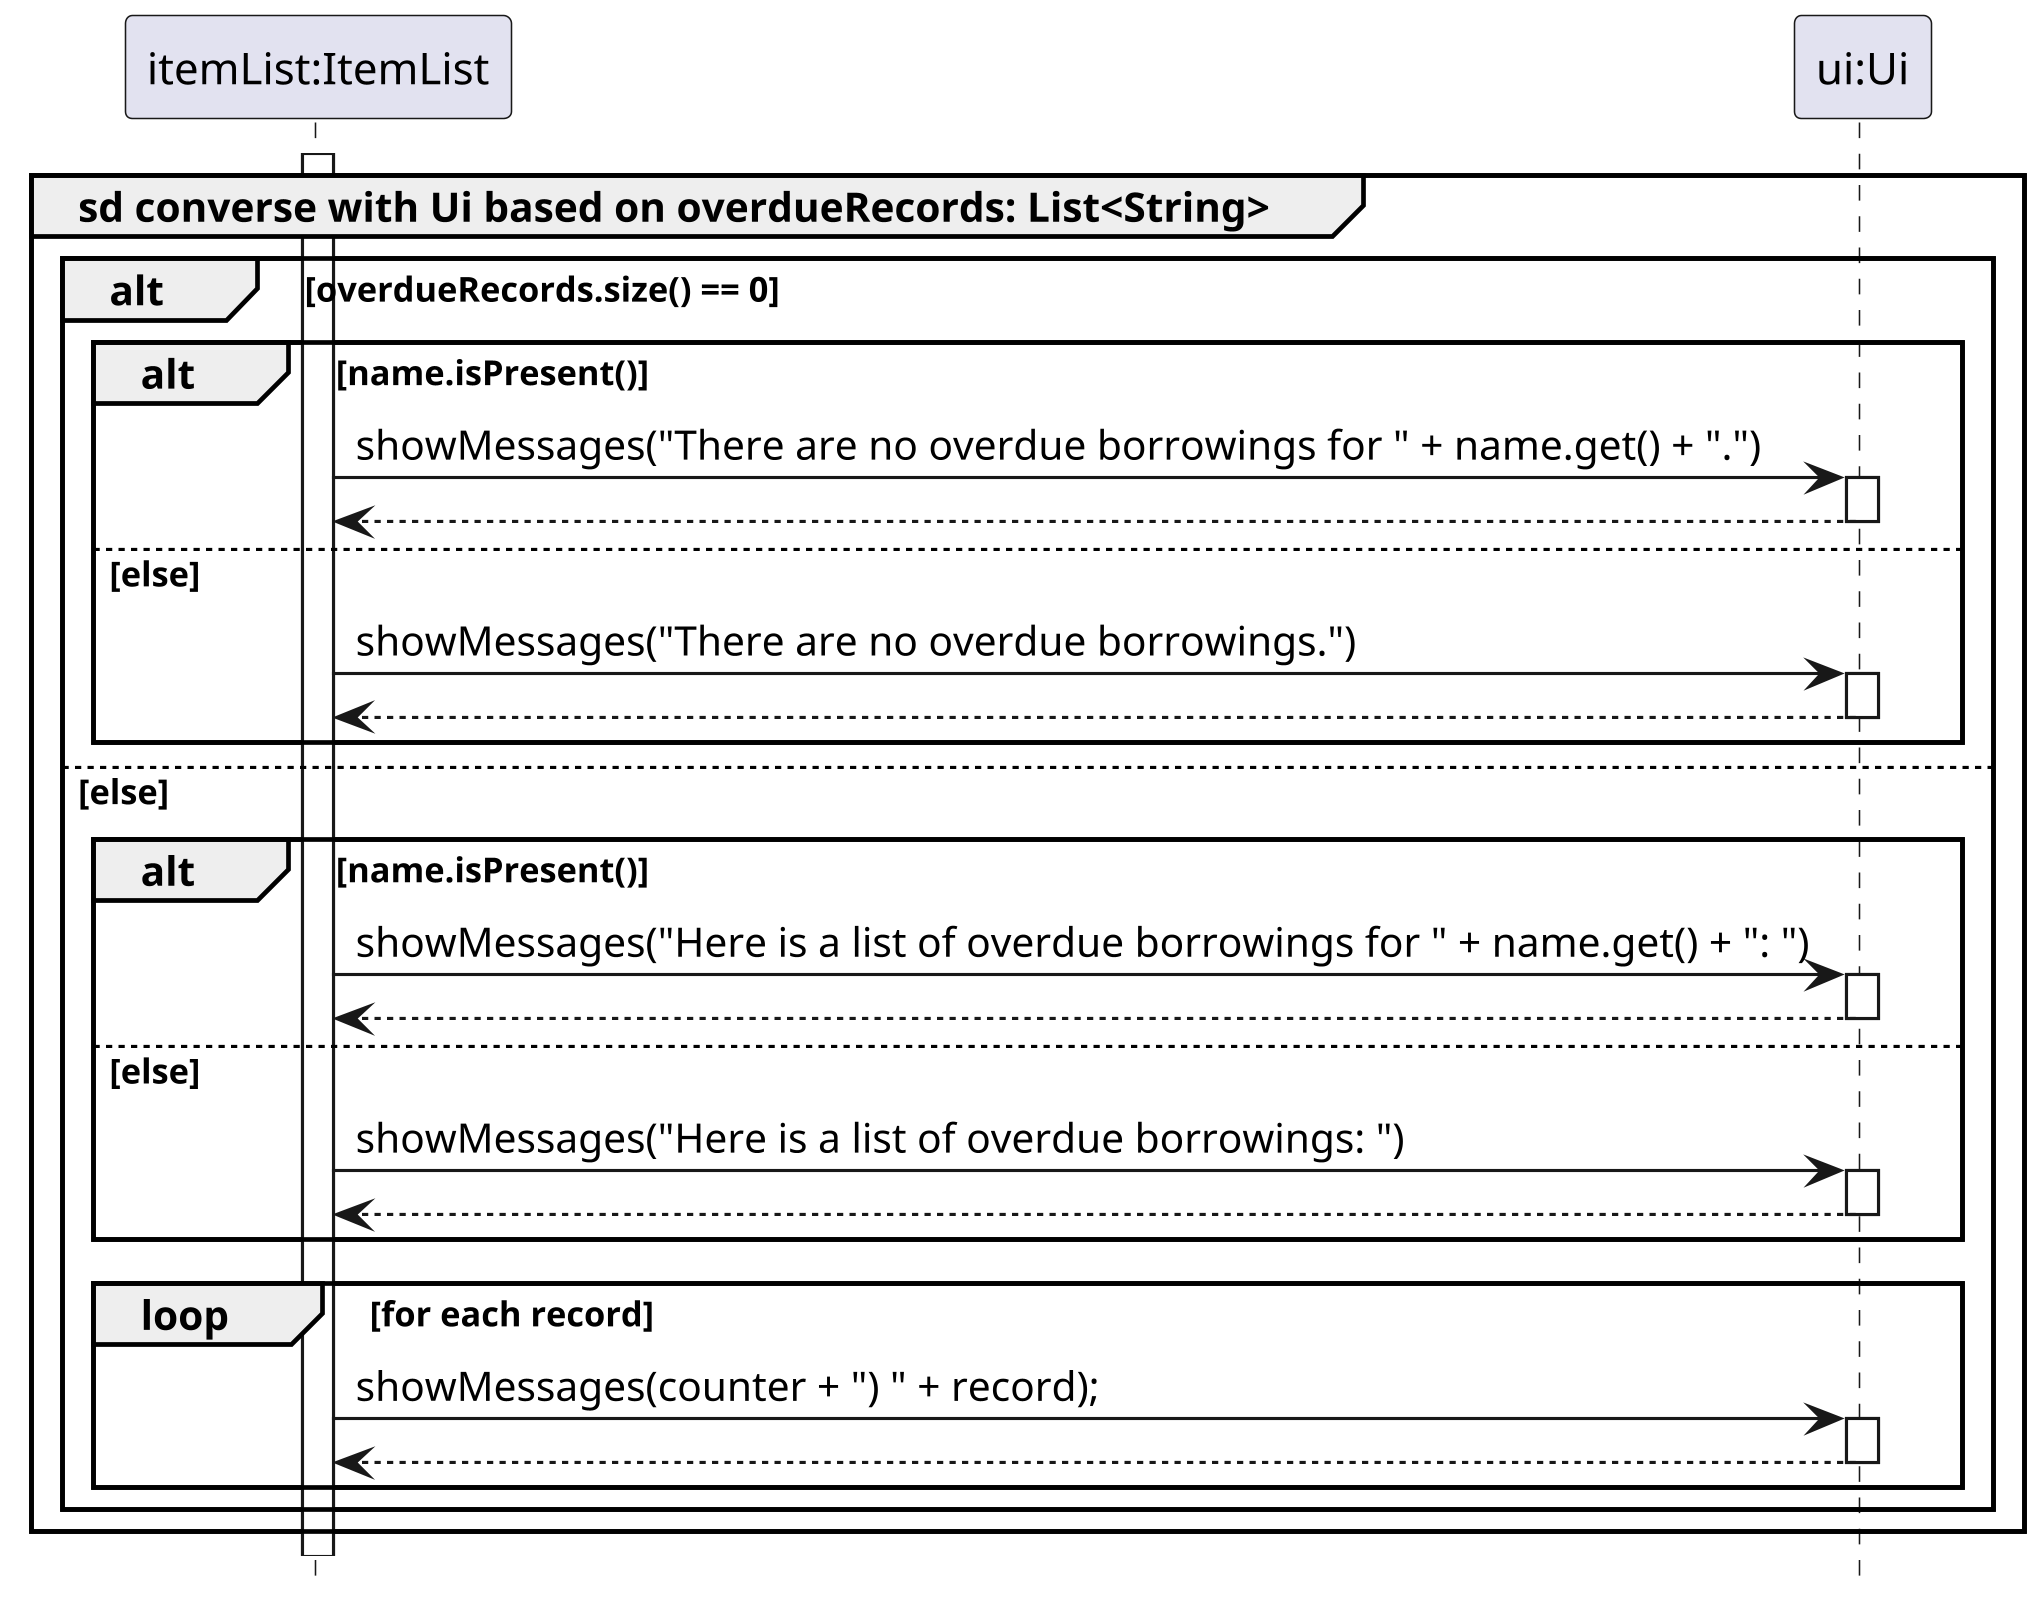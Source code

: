 @startuml

hide footbox

skinparam dpi 300

Participant "itemList:ItemList" as itemlist
Participant "ui:Ui" as ui

group sd converse with Ui based on overdueRecords: List<String>
    activate itemlist
    alt overdueRecords.size() == 0
        alt name.isPresent()
            itemlist -> ui: showMessages("There are no overdue borrowings for " + name.get() + ".")
            activate ui
            return
        else else
            itemlist -> ui: showMessages("There are no overdue borrowings.")
            activate ui
            return
        end
    else else
        alt name.isPresent()
            itemlist -> ui: showMessages("Here is a list of overdue borrowings for " + name.get() + ": ")
            activate ui
            return
        else else
            itemlist -> ui: showMessages("Here is a list of overdue borrowings: ")
            activate ui
            return
        end

        loop for each record
            itemlist -> ui: showMessages(counter + ") " + record);
            activate ui
            return
        end
    end


end
@enduml